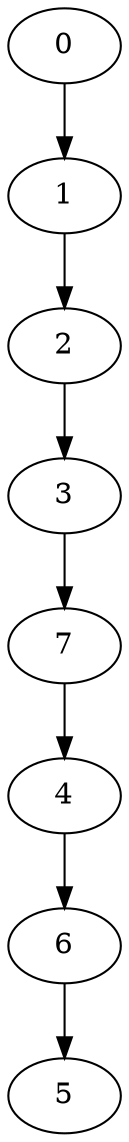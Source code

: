 digraph {
    0 [ label = "0" ]
    1 [ label = "1" ]
    2 [ label = "2" ]
    3 [ label = "3" ]
    4 [ label = "4" ]
    5 [ label = "5" ]
    6 [ label = "6" ]
    7 [ label = "7" ]
    0 -> 1 [ ]
    1 -> 2 [ ]
    2 -> 3 [ ]
    3 -> 7 [ ]
    7 -> 4 [ ]
    4 -> 6 [ ]
    6 -> 5 [ ]
}
